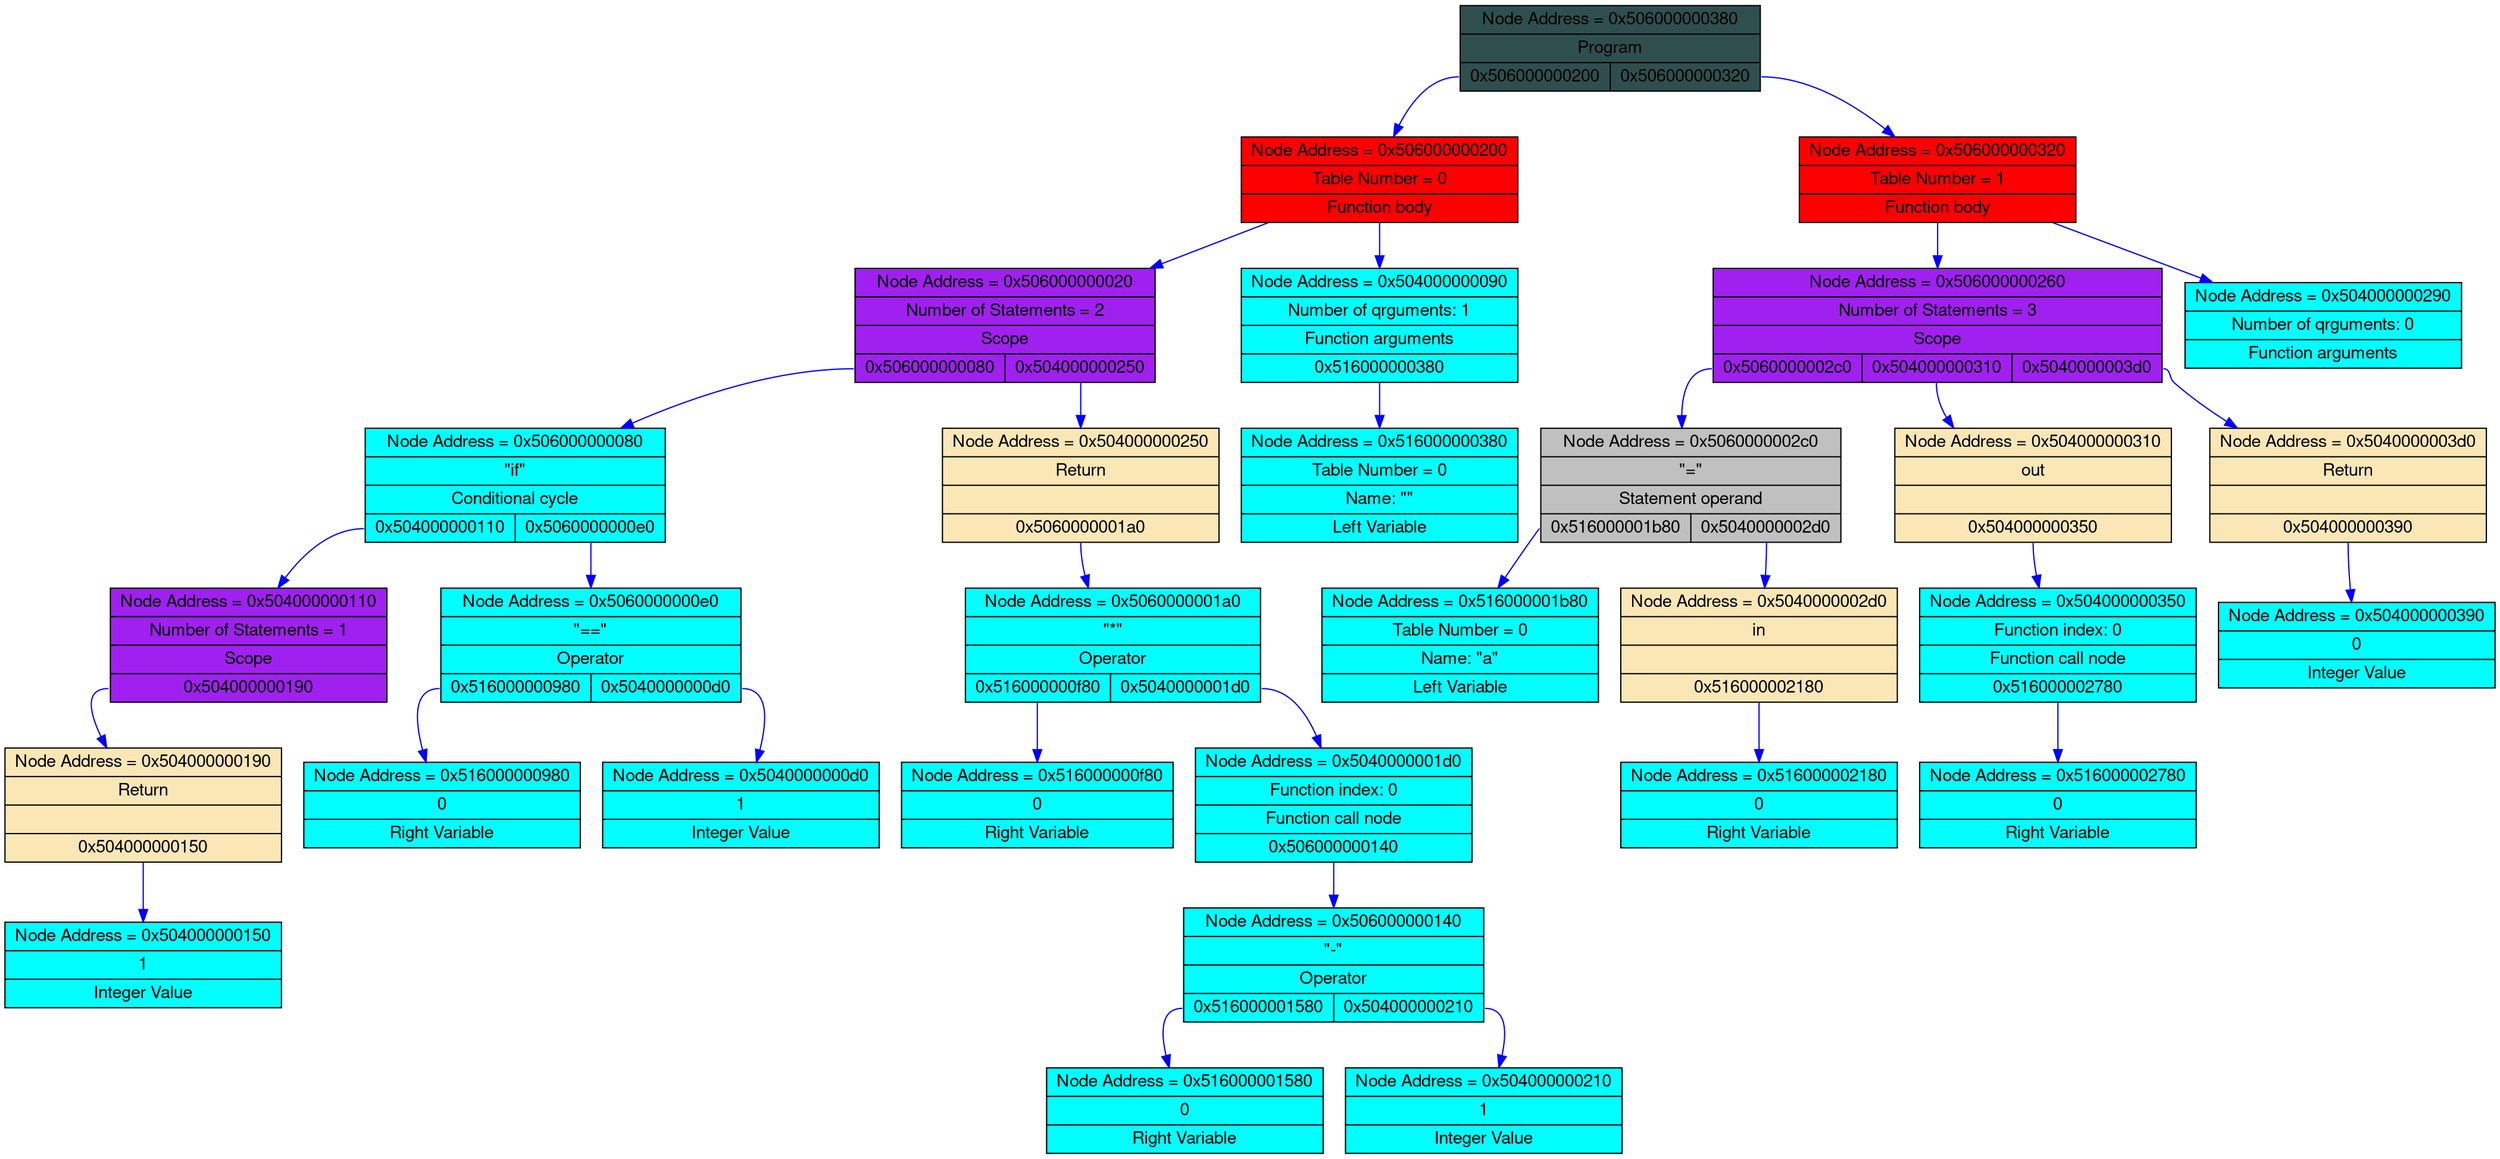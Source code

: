 digraph g {
fontname="Helvetica,Arial,sans-serif"node [fontname="Helvetica,Arial,sans-serif", color = "green"]
graph [
rankdir = "TB"
];
node [
fontisze = "16"
shape = "ellipse"
style = filled
];

"node0" [
rank = 0
"label" = "{<adr> Node Address =  0x506000000380|<value> Program|{<d0>0x506000000200 |<d1>0x506000000320}}"
color="black"
fillcolor="#2F4F4F"
shape = "record"];node0: <d0> -> node1[color = "blue"];

"node1" [
rank = 1
"label" = "{<adr> Node Address =  0x506000000200|<value> Table Number = 0|Function body}"
color="black"
fillcolor="red"
shape = "record"];node1: <d0> -> node2[color = "blue"];

"node2" [
rank = 2
"label" = "{<adr> Node Address =  0x506000000020|<value> Number of Statements = 2|Scope|{<d0>0x506000000080 |<d1>0x504000000250}}"
color="black"
fillcolor="purple"
shape = "record"];node2: <d0> -> node3[color = "blue"];

"node3" [
rank = 3
"label" = "{<adr> Node Address =  0x506000000080|<value> \"if\"|Conditional cycle|{<d0>0x504000000110 |<d1>0x5060000000e0}}"
color="black"
fillcolor="cyan"
shape = "record"];node3: <d0> -> node4[color = "blue"];

"node4" [
rank = 4
"label" = "{<adr> Node Address =  0x504000000110|<value> Number of Statements = 1|Scope|{<d0>0x504000000190}}"
color="black"
fillcolor="purple"
shape = "record"];node4: <d0> -> node5[color = "blue"];

"node5" [
rank = 5
"label" = "{<adr> Node Address =  0x504000000190|<value> Return||{<d0>0x504000000150}}"
color="black"
fillcolor="#FAE7B5"
shape = "record"];node5: <d0> -> node6[color = "blue"];

"node6" [
rank = 6
"label" = "{<adr> Node Address =  0x504000000150|<value> 1|Integer Value}"
color="black"
fillcolor="cyan"
shape = "record"];node3: <d1> -> node7[color = "blue"];

"node7" [
rank = 5
"label" = "{<adr> Node Address =  0x5060000000e0|<value> \"\==\"|Operator|{<d0>0x516000000980 |<d1>0x5040000000d0}}"
color="black"
fillcolor="cyan"
shape = "record"];node7: <d0> -> node8[color = "blue"];

"node8" [
rank = 6
"label" = "{<adr> Node Address =  0x516000000980|<value> 0|Right Variable}"
color="black"
fillcolor="cyan"
shape = "record"];node7: <d1> -> node9[color = "blue"];

"node9" [
rank = 7
"label" = "{<adr> Node Address =  0x5040000000d0|<value> 1|Integer Value}"
color="black"
fillcolor="cyan"
shape = "record"];node2: <d1> -> node10[color = "blue"];

"node10" [
rank = 4
"label" = "{<adr> Node Address =  0x504000000250|<value> Return||{<d0>0x5060000001a0}}"
color="black"
fillcolor="#FAE7B5"
shape = "record"];node10: <d0> -> node11[color = "blue"];

"node11" [
rank = 5
"label" = "{<adr> Node Address =  0x5060000001a0|<value> \"\*\"|Operator|{<d0>0x516000000f80 |<d1>0x5040000001d0}}"
color="black"
fillcolor="cyan"
shape = "record"];node11: <d0> -> node12[color = "blue"];

"node12" [
rank = 6
"label" = "{<adr> Node Address =  0x516000000f80|<value> 0|Right Variable}"
color="black"
fillcolor="cyan"
shape = "record"];node11: <d1> -> node13[color = "blue"];

"node13" [
rank = 7
"label" = "{<adr> Node Address =  0x5040000001d0|<value> Function index: 0|Function call node|{<d0>0x506000000140}}"
color="black"
fillcolor="cyan"
shape = "record"];node13: <d0> -> node14[color = "blue"];

"node14" [
rank = 8
"label" = "{<adr> Node Address =  0x506000000140|<value> \"\-\"|Operator|{<d0>0x516000001580 |<d1>0x504000000210}}"
color="black"
fillcolor="cyan"
shape = "record"];node14: <d0> -> node15[color = "blue"];

"node15" [
rank = 9
"label" = "{<adr> Node Address =  0x516000001580|<value> 0|Right Variable}"
color="black"
fillcolor="cyan"
shape = "record"];node14: <d1> -> node16[color = "blue"];

"node16" [
rank = 10
"label" = "{<adr> Node Address =  0x504000000210|<value> 1|Integer Value}"
color="black"
fillcolor="cyan"
shape = "record"];node1: <d1> -> node17[color = "blue"];

"node17" [
rank = 3
"label" = "{<adr> Node Address =  0x504000000090|<value> Number of qrguments: 1|Function arguments|{<d0>0x516000000380}}"
color="black"
fillcolor="cyan"
shape = "record"];node17: <d0> -> node18[color = "blue"];

"node18" [
rank = 4
"label" = "{<adr> Node Address =  0x516000000380|<value> Table Number = 0|Name: \"\"|Left Variable}"
color="black"
fillcolor="cyan"
shape = "record"];node0: <d1> -> node19[color = "blue"];

"node19" [
rank = 2
"label" = "{<adr> Node Address =  0x506000000320|<value> Table Number = 1|Function body}"
color="black"
fillcolor="red"
shape = "record"];node19: <d0> -> node20[color = "blue"];

"node20" [
rank = 3
"label" = "{<adr> Node Address =  0x506000000260|<value> Number of Statements = 3|Scope|{<d0>0x5060000002c0 |<d1>0x504000000310 |<d2>0x5040000003d0}}"
color="black"
fillcolor="purple"
shape = "record"];node20: <d0> -> node21[color = "blue"];

"node21" [
rank = 4
"label" = "{<adr> Node Address =  0x5060000002c0|<value> \"=\"|Statement operand|{<d0>0x516000001b80 |<d1>0x5040000002d0}}"
color="black"
fillcolor="grey"
shape = "record"];node21: <d0> -> node22[color = "blue"];

"node22" [
rank = 5
"label" = "{<adr> Node Address =  0x516000001b80|<value> Table Number = 0|Name: \"a\"|Left Variable}"
color="black"
fillcolor="cyan"
shape = "record"];node21: <d1> -> node23[color = "blue"];

"node23" [
rank = 6
"label" = "{<adr> Node Address =  0x5040000002d0|<value> in||{<d0>0x516000002180}}"
color="black"
fillcolor="#FAE7B5"
shape = "record"];node23: <d0> -> node24[color = "blue"];

"node24" [
rank = 7
"label" = "{<adr> Node Address =  0x516000002180|<value> 0|Right Variable}"
color="black"
fillcolor="cyan"
shape = "record"];node20: <d1> -> node25[color = "blue"];

"node25" [
rank = 5
"label" = "{<adr> Node Address =  0x504000000310|<value> out||{<d0>0x504000000350}}"
color="black"
fillcolor="#FAE7B5"
shape = "record"];node25: <d0> -> node26[color = "blue"];

"node26" [
rank = 6
"label" = "{<adr> Node Address =  0x504000000350|<value> Function index: 0|Function call node|{<d0>0x516000002780}}"
color="black"
fillcolor="cyan"
shape = "record"];node26: <d0> -> node27[color = "blue"];

"node27" [
rank = 7
"label" = "{<adr> Node Address =  0x516000002780|<value> 0|Right Variable}"
color="black"
fillcolor="cyan"
shape = "record"];node20: <d2> -> node28[color = "blue"];

"node28" [
rank = 6
"label" = "{<adr> Node Address =  0x5040000003d0|<value> Return||{<d0>0x504000000390}}"
color="black"
fillcolor="#FAE7B5"
shape = "record"];node28: <d0> -> node29[color = "blue"];

"node29" [
rank = 7
"label" = "{<adr> Node Address =  0x504000000390|<value> 0|Integer Value}"
color="black"
fillcolor="cyan"
shape = "record"];node19: <d1> -> node30[color = "blue"];

"node30" [
rank = 4
"label" = "{<adr> Node Address =  0x504000000290|<value> Number of qrguments: 0|Function arguments}"
color="black"
fillcolor="cyan"
shape = "record"];}